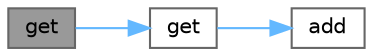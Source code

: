 digraph "get"
{
 // INTERACTIVE_SVG=YES
 // LATEX_PDF_SIZE
  bgcolor="transparent";
  edge [fontname=Helvetica,fontsize=10,labelfontname=Helvetica,labelfontsize=10];
  node [fontname=Helvetica,fontsize=10,shape=box,height=0.2,width=0.4];
  rankdir="LR";
  Node1 [label="get",height=0.2,width=0.4,color="gray40", fillcolor="grey60", style="filled", fontcolor="black",tooltip=" "];
  Node1 -> Node2 [color="steelblue1",style="solid"];
  Node2 [label="get",height=0.2,width=0.4,color="grey40", fillcolor="white", style="filled",URL="$classore_1_1data_1_1_conventions.html#a4138d89cf2cb9ca8f55cfe60ccaa0ae4",tooltip=" "];
  Node2 -> Node3 [color="steelblue1",style="solid"];
  Node3 [label="add",height=0.2,width=0.4,color="grey40", fillcolor="white", style="filled",URL="$classore_1_1data_1_1_conventions.html#ae58cebea84a51d57cb760155d4a2f698",tooltip=" "];
}
